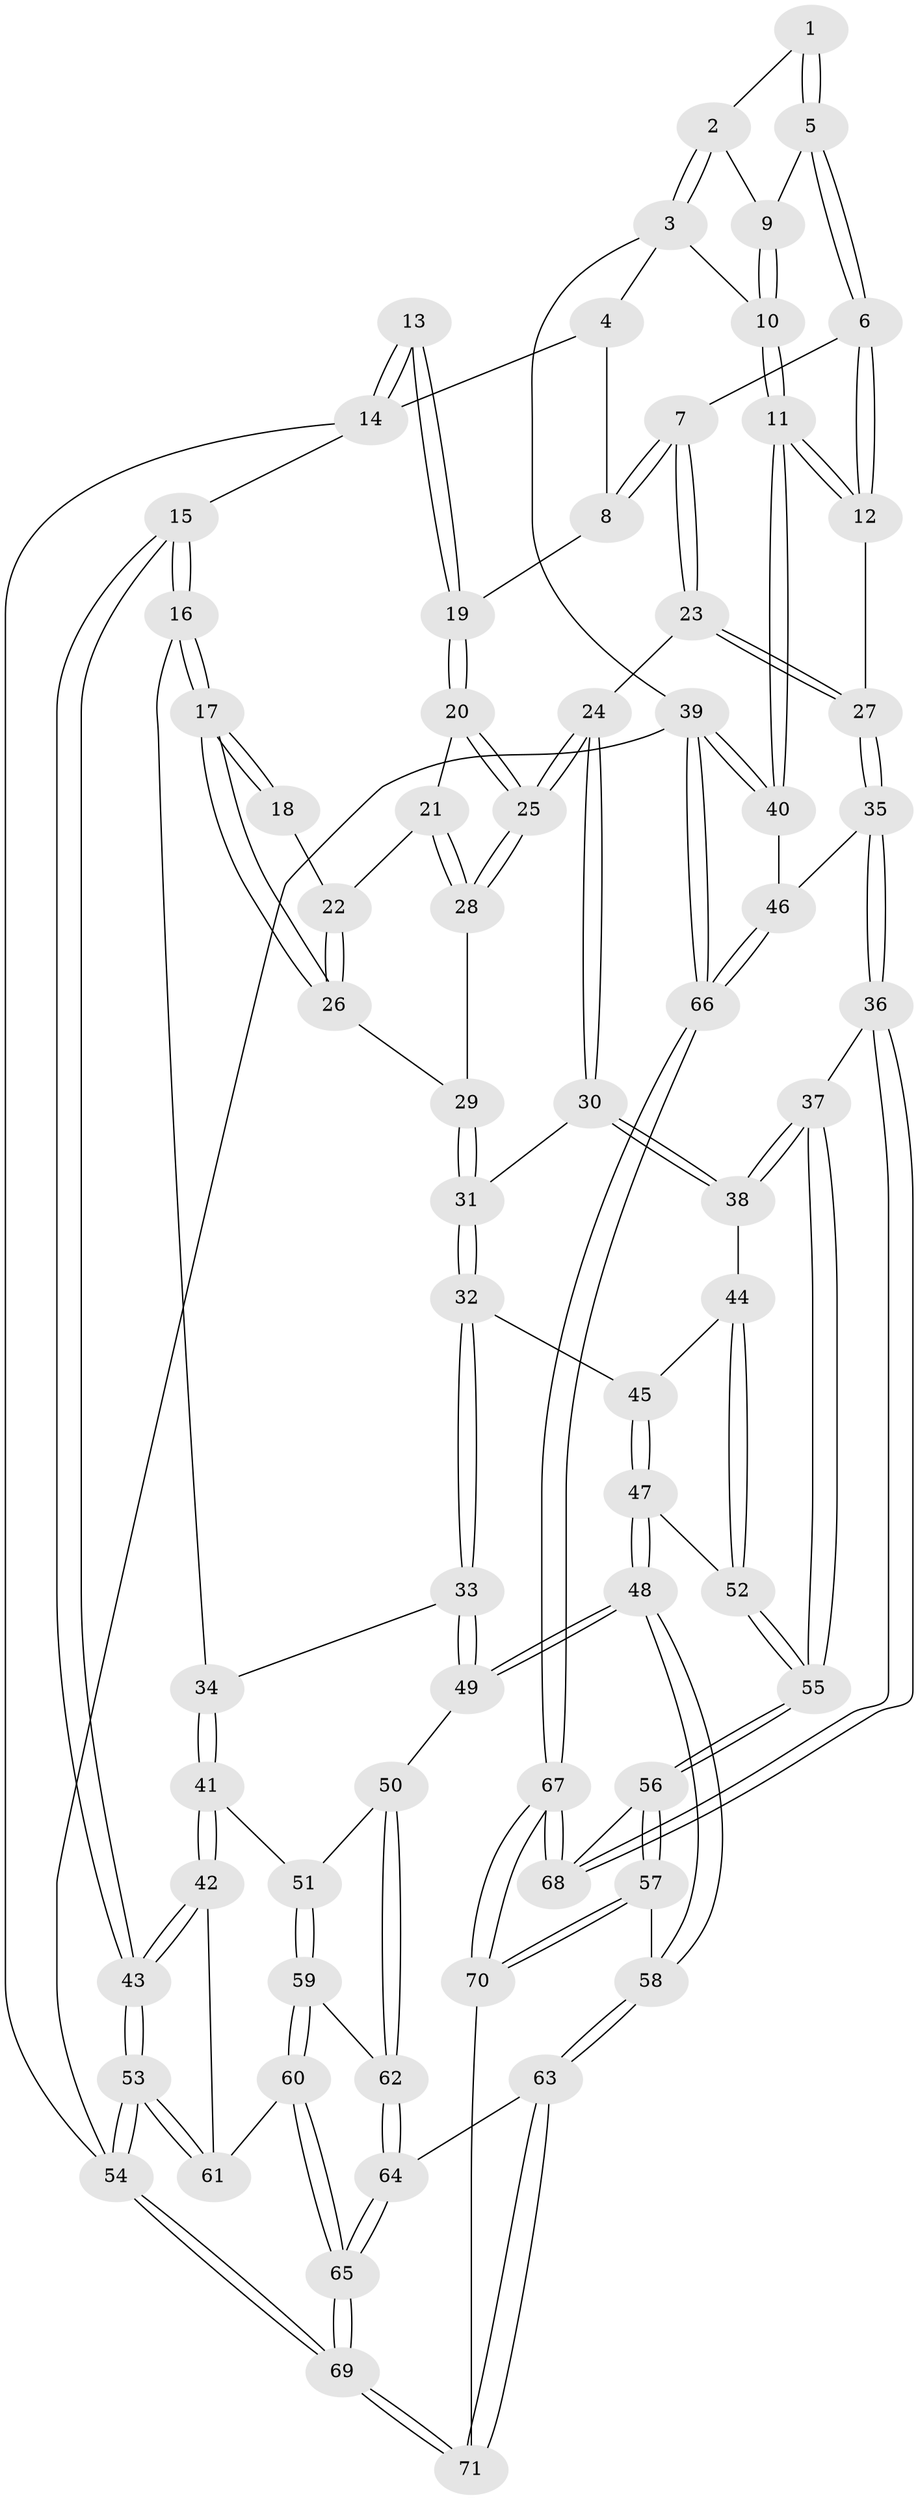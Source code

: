 // Generated by graph-tools (version 1.1) at 2025/03/03/09/25 03:03:22]
// undirected, 71 vertices, 174 edges
graph export_dot {
graph [start="1"]
  node [color=gray90,style=filled];
  1 [pos="+0.9053244771390344+0.04846720649063629"];
  2 [pos="+1+0"];
  3 [pos="+1+0"];
  4 [pos="+0.8744130744544648+0"];
  5 [pos="+0.8959094080046557+0.08895390013083952"];
  6 [pos="+0.834890441895056+0.17489164304722576"];
  7 [pos="+0.7333149837373234+0.16187288724752982"];
  8 [pos="+0.5354383779091032+0"];
  9 [pos="+0.9448818400080431+0.08511551453053094"];
  10 [pos="+1+0.1972540245464444"];
  11 [pos="+1+0.40284732693847136"];
  12 [pos="+1+0.39807944831850106"];
  13 [pos="+0.30453112387690234+0"];
  14 [pos="+0+0"];
  15 [pos="+0+0.3671857048311734"];
  16 [pos="+0+0.37747927034062717"];
  17 [pos="+0.06704343955174447+0.3321190015313165"];
  18 [pos="+0.2641803594618197+0"];
  19 [pos="+0.45064747906837765+0"];
  20 [pos="+0.4420499710867835+0.09220336367732256"];
  21 [pos="+0.30993736769304564+0.3012552805683848"];
  22 [pos="+0.26001530927267585+0.20921297172019684"];
  23 [pos="+0.6342887714015323+0.40116981485230097"];
  24 [pos="+0.5484341824222397+0.42388244556732163"];
  25 [pos="+0.5108239266313906+0.3896827147249895"];
  26 [pos="+0.07849620983351763+0.3326507555079065"];
  27 [pos="+0.793818111258906+0.4897614206875175"];
  28 [pos="+0.3043193140969439+0.35132478439475295"];
  29 [pos="+0.2753911202264221+0.36714313553716527"];
  30 [pos="+0.5297813337816557+0.46924640344091406"];
  31 [pos="+0.2812518018722447+0.5749156904446594"];
  32 [pos="+0.2806653628998189+0.5758189861429285"];
  33 [pos="+0.23529583465313514+0.5974538207693201"];
  34 [pos="+0.061084294171902816+0.49039192863417075"];
  35 [pos="+0.7638650110884324+0.684521664562802"];
  36 [pos="+0.7064931716602059+0.7322892458698543"];
  37 [pos="+0.6038598972669298+0.6890685193189956"];
  38 [pos="+0.5391139473247257+0.6149997605214762"];
  39 [pos="+1+1"];
  40 [pos="+1+0.6628529424984831"];
  41 [pos="+0.08989425982802532+0.6963423745163132"];
  42 [pos="+0.01808610726513614+0.716068700568415"];
  43 [pos="+0+0.6271460185948168"];
  44 [pos="+0.5283347559291981+0.621638407701007"];
  45 [pos="+0.3394758137089762+0.6300225511353863"];
  46 [pos="+0.9495689257710797+0.7352114738655132"];
  47 [pos="+0.3880858150398144+0.7159386050787893"];
  48 [pos="+0.32685999520425996+0.7842084548707146"];
  49 [pos="+0.20705450549712676+0.6747667105940148"];
  50 [pos="+0.18740031607064978+0.6935726242917685"];
  51 [pos="+0.16628999856541773+0.6994321354853255"];
  52 [pos="+0.4266104819563962+0.7193903799737984"];
  53 [pos="+0+1"];
  54 [pos="+0+1"];
  55 [pos="+0.48491271762751575+0.8188021593346758"];
  56 [pos="+0.4837367818791557+0.8302736750458386"];
  57 [pos="+0.4757801929510572+0.8723689973951965"];
  58 [pos="+0.3259862729418557+0.8360957897245941"];
  59 [pos="+0.10306467314245696+0.8136479691565133"];
  60 [pos="+0.08663565416834562+0.8314932211252258"];
  61 [pos="+0.06246715944335952+0.8181025222200545"];
  62 [pos="+0.1993785788556432+0.7964773700730822"];
  63 [pos="+0.26475034342104575+0.8918245986277938"];
  64 [pos="+0.23010941422288433+0.8832882081429353"];
  65 [pos="+0.12739538456101265+0.91333803135846"];
  66 [pos="+0.7328078505272342+1"];
  67 [pos="+0.727492084791978+1"];
  68 [pos="+0.706242056129749+0.7775656528435961"];
  69 [pos="+0+1"];
  70 [pos="+0.6305858212613737+1"];
  71 [pos="+0.3849374361867174+1"];
  1 -- 2;
  1 -- 5;
  1 -- 5;
  2 -- 3;
  2 -- 3;
  2 -- 9;
  3 -- 4;
  3 -- 10;
  3 -- 39;
  4 -- 8;
  4 -- 14;
  5 -- 6;
  5 -- 6;
  5 -- 9;
  6 -- 7;
  6 -- 12;
  6 -- 12;
  7 -- 8;
  7 -- 8;
  7 -- 23;
  7 -- 23;
  8 -- 19;
  9 -- 10;
  9 -- 10;
  10 -- 11;
  10 -- 11;
  11 -- 12;
  11 -- 12;
  11 -- 40;
  11 -- 40;
  12 -- 27;
  13 -- 14;
  13 -- 14;
  13 -- 19;
  13 -- 19;
  14 -- 15;
  14 -- 54;
  15 -- 16;
  15 -- 16;
  15 -- 43;
  15 -- 43;
  16 -- 17;
  16 -- 17;
  16 -- 34;
  17 -- 18;
  17 -- 18;
  17 -- 26;
  17 -- 26;
  18 -- 22;
  19 -- 20;
  19 -- 20;
  20 -- 21;
  20 -- 25;
  20 -- 25;
  21 -- 22;
  21 -- 28;
  21 -- 28;
  22 -- 26;
  22 -- 26;
  23 -- 24;
  23 -- 27;
  23 -- 27;
  24 -- 25;
  24 -- 25;
  24 -- 30;
  24 -- 30;
  25 -- 28;
  25 -- 28;
  26 -- 29;
  27 -- 35;
  27 -- 35;
  28 -- 29;
  29 -- 31;
  29 -- 31;
  30 -- 31;
  30 -- 38;
  30 -- 38;
  31 -- 32;
  31 -- 32;
  32 -- 33;
  32 -- 33;
  32 -- 45;
  33 -- 34;
  33 -- 49;
  33 -- 49;
  34 -- 41;
  34 -- 41;
  35 -- 36;
  35 -- 36;
  35 -- 46;
  36 -- 37;
  36 -- 68;
  36 -- 68;
  37 -- 38;
  37 -- 38;
  37 -- 55;
  37 -- 55;
  38 -- 44;
  39 -- 40;
  39 -- 40;
  39 -- 66;
  39 -- 66;
  39 -- 54;
  40 -- 46;
  41 -- 42;
  41 -- 42;
  41 -- 51;
  42 -- 43;
  42 -- 43;
  42 -- 61;
  43 -- 53;
  43 -- 53;
  44 -- 45;
  44 -- 52;
  44 -- 52;
  45 -- 47;
  45 -- 47;
  46 -- 66;
  46 -- 66;
  47 -- 48;
  47 -- 48;
  47 -- 52;
  48 -- 49;
  48 -- 49;
  48 -- 58;
  48 -- 58;
  49 -- 50;
  50 -- 51;
  50 -- 62;
  50 -- 62;
  51 -- 59;
  51 -- 59;
  52 -- 55;
  52 -- 55;
  53 -- 54;
  53 -- 54;
  53 -- 61;
  53 -- 61;
  54 -- 69;
  54 -- 69;
  55 -- 56;
  55 -- 56;
  56 -- 57;
  56 -- 57;
  56 -- 68;
  57 -- 58;
  57 -- 70;
  57 -- 70;
  58 -- 63;
  58 -- 63;
  59 -- 60;
  59 -- 60;
  59 -- 62;
  60 -- 61;
  60 -- 65;
  60 -- 65;
  62 -- 64;
  62 -- 64;
  63 -- 64;
  63 -- 71;
  63 -- 71;
  64 -- 65;
  64 -- 65;
  65 -- 69;
  65 -- 69;
  66 -- 67;
  66 -- 67;
  67 -- 68;
  67 -- 68;
  67 -- 70;
  67 -- 70;
  69 -- 71;
  69 -- 71;
  70 -- 71;
}
